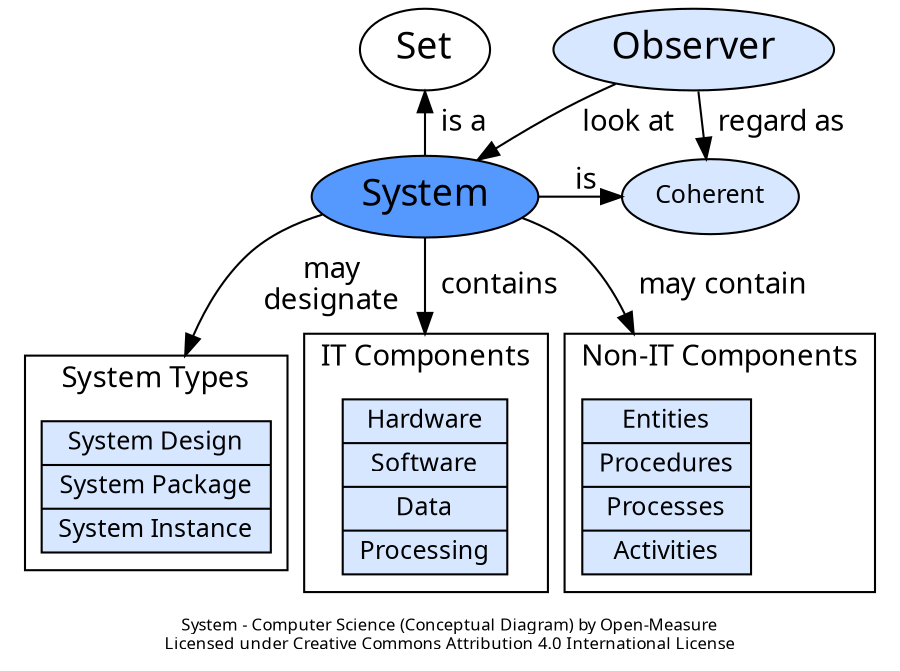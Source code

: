 digraph G {
	rankdir="TB";
	ranksep="0";
	newrank=true;
	packmode="clust";
	compound=true;
	fontname="Calibri";
	label="System - Computer Science (Conceptual Diagram) by Open-Measure\nLicensed under Creative Commons Attribution 4.0 International License";
	fontsize=8;
	node[shape="ellipse", fontsize=12, fillcolor="#d6e7ff", style="filled", fontname="Calibri"];
	edge[fontname="Calibri", minlen="1"];

	# Parent Concept
	n_set [label="Set", fontsize=18, fillcolor="#ffffff"];
	n_set -> n_system [weight=10, label="  is a  ", dir="back"];

	# Concept
	n_system [label="System", fontsize=18, fillcolor="#5599ff", URL="https://open-measure.atlassian.net/wiki/spaces/DIC/pages/5965562"];

	# Key Characteristics
	n_observer [label="Observer", fontsize=18];
	n_observer -> n_system [label="  look at  "];
	n_observer -> n_coherent [label="  regard as  "];
	n_coherent [label="Coherent"];
	n_system -> n_coherent [headlabel="  is   "];

	n_system -> n_types [label="  may  \n  designate  ", lhead="cluster_types"];
	subgraph cluster_types {
		label="System Types";
		fontsize="14";
		n_types [label="{{System Design}|{System Package}|{System Instance}}", shape="record", color="black", fontcolor="black"];
	}

	n_system -> n_it_components [label="  contains  ", lhead="cluster_it_components"];
	subgraph cluster_it_components {
		label="IT Components";
		fontsize="14";
		n_it_components [label="{{Hardware}|{Software}|{Data}|{Processing}}", shape="record", color="black", fontcolor="black"];
	}

	n_system -> n_non_it_components [label="  may contain  ", lhead="cluster_non_it_components"];
	subgraph cluster_non_it_components {
		label="Non-IT Components";
		fontsize="14";
		n_non_it_components [label="{{Entities}|{Procedures}|{Processes}|{Activities}}", shape="record", color="black", fontcolor="black"];
	}



	# Hyponyms
	# n_characteristics -> n_system [dir="back"; label=" is generally "];
	# n_characteristics [label="Illegal"];

	# Levels
	{ rank=same; n_system; n_coherent; }
	#{ rank=same; n_control; n_identity }

}
